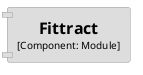 @startuml
set separator none

top to bottom direction

skinparam {
  arrowFontSize 10
  defaultTextAlignment center
  wrapWidth 200
  maxMessageSize 100
  componentStyle uml1
}

hide stereotype

skinparam component<<WellPlateApplication.WellPlateApplication.Fittract>> {
  BackgroundColor #dddddd
  FontColor #000000
  BorderColor #9a9a9a
  shadowing false
}
skinparam rectangle<<WellPlateApplication.WellPlateApplication>> {
  BorderColor #9a9a9a
  FontColor #9a9a9a
  shadowing false
}

component "==Fittract\n<size:10>[Component: Module]</size>" <<WellPlateApplication.WellPlateApplication.Fittract>> as WellPlateApplication.WellPlateApplication.Fittract
@enduml